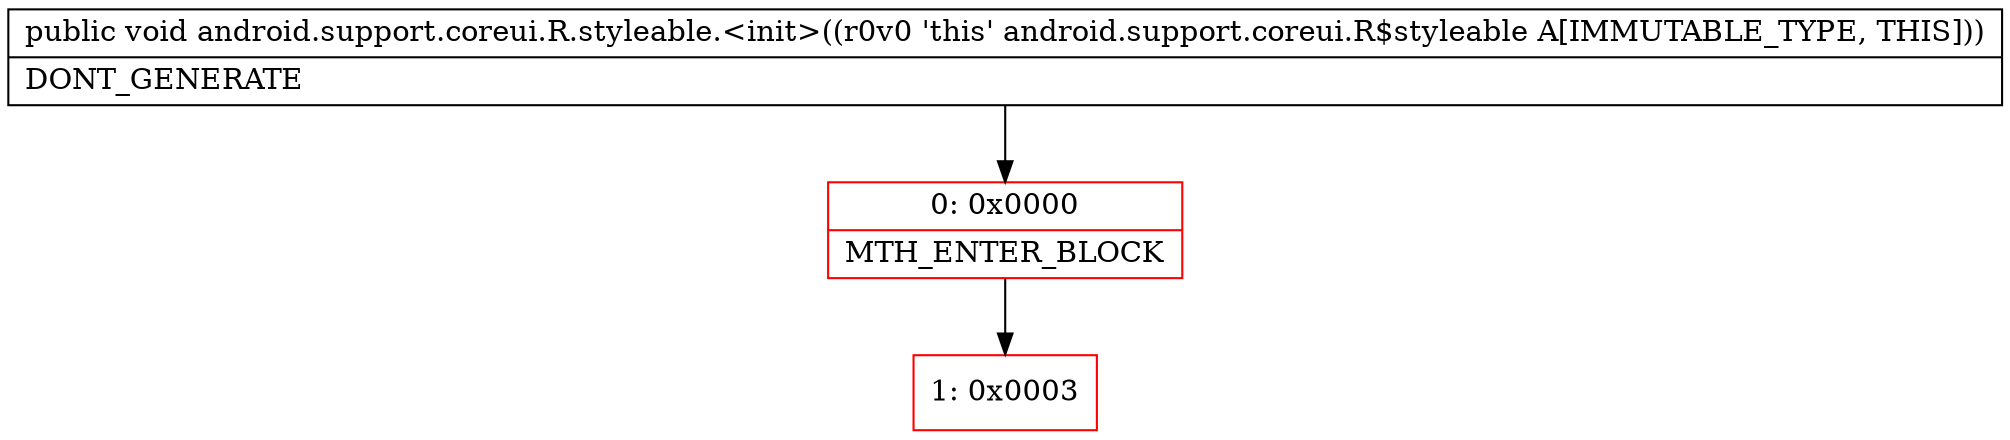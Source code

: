digraph "CFG forandroid.support.coreui.R.styleable.\<init\>()V" {
subgraph cluster_Region_21957723 {
label = "R(0)";
node [shape=record,color=blue];
}
Node_0 [shape=record,color=red,label="{0\:\ 0x0000|MTH_ENTER_BLOCK\l}"];
Node_1 [shape=record,color=red,label="{1\:\ 0x0003}"];
MethodNode[shape=record,label="{public void android.support.coreui.R.styleable.\<init\>((r0v0 'this' android.support.coreui.R$styleable A[IMMUTABLE_TYPE, THIS]))  | DONT_GENERATE\l}"];
MethodNode -> Node_0;
Node_0 -> Node_1;
}

